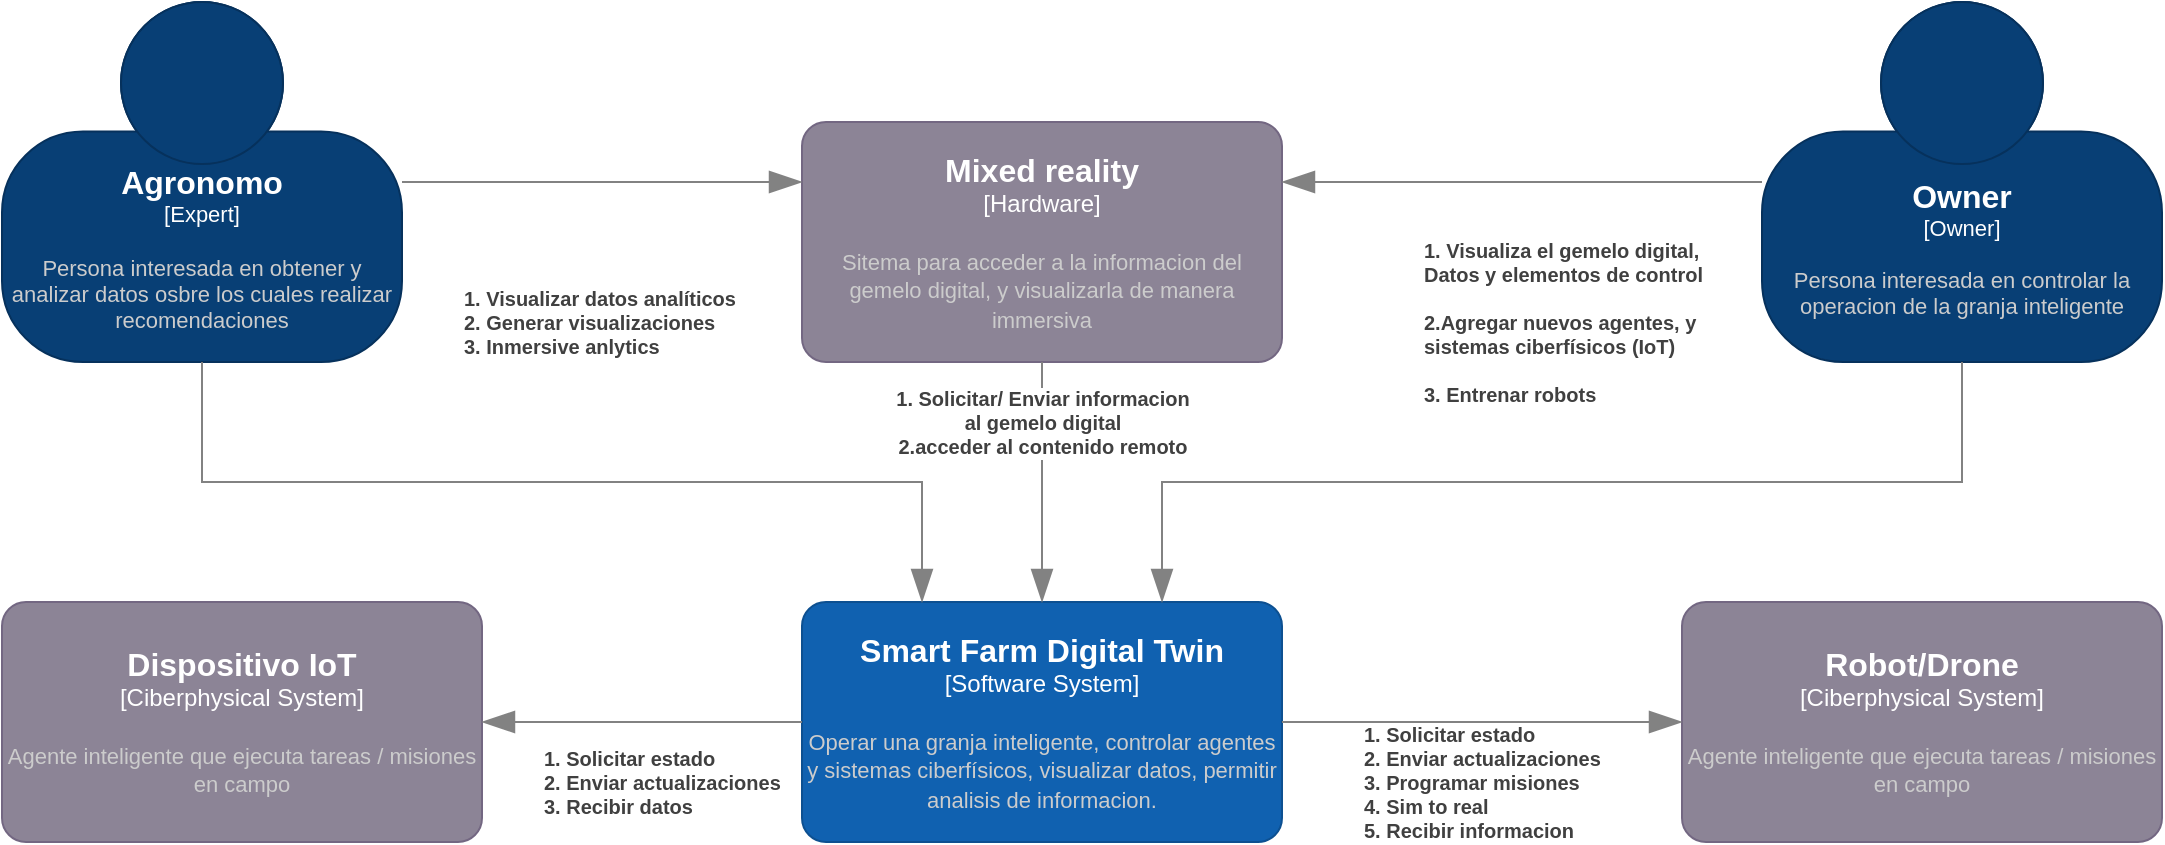 <mxfile version="26.1.1">
  <diagram name="Página-1" id="gn8kh2KxZ_R1n2KwhujD">
    <mxGraphModel dx="1384" dy="754" grid="1" gridSize="10" guides="1" tooltips="1" connect="1" arrows="1" fold="1" page="1" pageScale="1" pageWidth="1100" pageHeight="850" math="0" shadow="0">
      <root>
        <mxCell id="0" />
        <mxCell id="1" parent="0" />
        <object placeholders="1" c4Name="Agronomo" c4Type="Expert" c4Description="Persona interesada en obtener y analizar datos osbre los cuales realizar recomendaciones" label="&lt;font style=&quot;font-size: 16px&quot;&gt;&lt;b&gt;%c4Name%&lt;/b&gt;&lt;/font&gt;&lt;div&gt;[%c4Type%]&lt;/div&gt;&lt;br&gt;&lt;div&gt;&lt;font style=&quot;font-size: 11px&quot;&gt;&lt;font color=&quot;#cccccc&quot;&gt;%c4Description%&lt;/font&gt;&lt;/div&gt;" id="6pzsc7Pld9iMy4xGrffV-1">
          <mxCell style="html=1;fontSize=11;dashed=0;whiteSpace=wrap;fillColor=#083F75;strokeColor=#06315C;fontColor=#ffffff;shape=mxgraph.c4.person2;align=center;metaEdit=1;points=[[0.5,0,0],[1,0.5,0],[1,0.75,0],[0.75,1,0],[0.5,1,0],[0.25,1,0],[0,0.75,0],[0,0.5,0]];resizable=0;" parent="1" vertex="1">
            <mxGeometry x="11" y="60" width="200" height="180" as="geometry" />
          </mxCell>
        </object>
        <object placeholders="1" c4Name="Smart Farm Digital Twin" c4Type="Software System" c4Description="Operar una granja inteligente, controlar agentes y sistemas ciberfísicos, visualizar datos, permitir analisis de informacion." label="&lt;font style=&quot;font-size: 16px&quot;&gt;&lt;b&gt;%c4Name%&lt;/b&gt;&lt;/font&gt;&lt;div&gt;[%c4Type%]&lt;/div&gt;&lt;br&gt;&lt;div&gt;&lt;font style=&quot;font-size: 11px&quot;&gt;&lt;font color=&quot;#cccccc&quot;&gt;%c4Description%&lt;/font&gt;&lt;/div&gt;" id="6pzsc7Pld9iMy4xGrffV-2">
          <mxCell style="rounded=1;whiteSpace=wrap;html=1;labelBackgroundColor=none;fillColor=#1061B0;fontColor=#ffffff;align=center;arcSize=10;strokeColor=#0D5091;metaEdit=1;resizable=0;points=[[0.25,0,0],[0.5,0,0],[0.75,0,0],[1,0.25,0],[1,0.5,0],[1,0.75,0],[0.75,1,0],[0.5,1,0],[0.25,1,0],[0,0.75,0],[0,0.5,0],[0,0.25,0]];" parent="1" vertex="1">
            <mxGeometry x="411" y="360" width="240" height="120" as="geometry" />
          </mxCell>
        </object>
        <object placeholders="1" c4Name="Robot/Drone" c4Type="Ciberphysical System" c4Description="Agente inteligente que ejecuta tareas / misiones en campo" label="&lt;font style=&quot;font-size: 16px&quot;&gt;&lt;b&gt;%c4Name%&lt;/b&gt;&lt;/font&gt;&lt;div&gt;[%c4Type%]&lt;/div&gt;&lt;br&gt;&lt;div&gt;&lt;font style=&quot;font-size: 11px&quot;&gt;&lt;font color=&quot;#cccccc&quot;&gt;%c4Description%&lt;/font&gt;&lt;/div&gt;" id="6pzsc7Pld9iMy4xGrffV-3">
          <mxCell style="rounded=1;whiteSpace=wrap;html=1;labelBackgroundColor=none;fillColor=#8C8496;fontColor=#ffffff;align=center;arcSize=10;strokeColor=#736782;metaEdit=1;resizable=0;points=[[0.25,0,0],[0.5,0,0],[0.75,0,0],[1,0.25,0],[1,0.5,0],[1,0.75,0],[0.75,1,0],[0.5,1,0],[0.25,1,0],[0,0.75,0],[0,0.5,0],[0,0.25,0]];" parent="1" vertex="1">
            <mxGeometry x="851" y="360" width="240" height="120" as="geometry" />
          </mxCell>
        </object>
        <object placeholders="1" c4Name="Dispositivo IoT" c4Type="Ciberphysical System" c4Description="Agente inteligente que ejecuta tareas / misiones en campo" label="&lt;font style=&quot;font-size: 16px&quot;&gt;&lt;b&gt;%c4Name%&lt;/b&gt;&lt;/font&gt;&lt;div&gt;[%c4Type%]&lt;/div&gt;&lt;br&gt;&lt;div&gt;&lt;font style=&quot;font-size: 11px&quot;&gt;&lt;font color=&quot;#cccccc&quot;&gt;%c4Description%&lt;/font&gt;&lt;/div&gt;" id="6pzsc7Pld9iMy4xGrffV-4">
          <mxCell style="rounded=1;whiteSpace=wrap;html=1;labelBackgroundColor=none;fillColor=#8C8496;fontColor=#ffffff;align=center;arcSize=10;strokeColor=#736782;metaEdit=1;resizable=0;points=[[0.25,0,0],[0.5,0,0],[0.75,0,0],[1,0.25,0],[1,0.5,0],[1,0.75,0],[0.75,1,0],[0.5,1,0],[0.25,1,0],[0,0.75,0],[0,0.5,0],[0,0.25,0]];" parent="1" vertex="1">
            <mxGeometry x="11" y="360" width="240" height="120" as="geometry" />
          </mxCell>
        </object>
        <object placeholders="1" c4Name="Owner" c4Type="Owner" c4Description="Persona interesada en controlar la operacion de la granja inteligente" label="&lt;font style=&quot;font-size: 16px&quot;&gt;&lt;b&gt;%c4Name%&lt;/b&gt;&lt;/font&gt;&lt;div&gt;[%c4Type%]&lt;/div&gt;&lt;br&gt;&lt;div&gt;&lt;font style=&quot;font-size: 11px&quot;&gt;&lt;font color=&quot;#cccccc&quot;&gt;%c4Description%&lt;/font&gt;&lt;/div&gt;" id="6pzsc7Pld9iMy4xGrffV-5">
          <mxCell style="html=1;fontSize=11;dashed=0;whiteSpace=wrap;fillColor=#083F75;strokeColor=#06315C;fontColor=#ffffff;shape=mxgraph.c4.person2;align=center;metaEdit=1;points=[[0.5,0,0],[1,0.5,0],[1,0.75,0],[0.75,1,0],[0.5,1,0],[0.25,1,0],[0,0.75,0],[0,0.5,0]];resizable=0;" parent="1" vertex="1">
            <mxGeometry x="891" y="60" width="200" height="180" as="geometry" />
          </mxCell>
        </object>
        <object placeholders="1" c4Name="Mixed reality" c4Type="Hardware" c4Description="Sitema para acceder a la informacion del gemelo digital, y visualizarla de manera immersiva" label="&lt;font style=&quot;font-size: 16px&quot;&gt;&lt;b&gt;%c4Name%&lt;/b&gt;&lt;/font&gt;&lt;div&gt;[%c4Type%]&lt;/div&gt;&lt;br&gt;&lt;div&gt;&lt;font style=&quot;font-size: 11px&quot;&gt;&lt;font color=&quot;#cccccc&quot;&gt;%c4Description%&lt;/font&gt;&lt;/div&gt;" id="6pzsc7Pld9iMy4xGrffV-6">
          <mxCell style="rounded=1;whiteSpace=wrap;html=1;labelBackgroundColor=none;fillColor=#8C8496;fontColor=#ffffff;align=center;arcSize=10;strokeColor=#736782;metaEdit=1;resizable=0;points=[[0.25,0,0],[0.5,0,0],[0.75,0,0],[1,0.25,0],[1,0.5,0],[1,0.75,0],[0.75,1,0],[0.5,1,0],[0.25,1,0],[0,0.75,0],[0,0.5,0],[0,0.25,0]];" parent="1" vertex="1">
            <mxGeometry x="411" y="120" width="240" height="120" as="geometry" />
          </mxCell>
        </object>
        <object placeholders="1" c4Type="Relationship" c4Description="" label="&lt;div style=&quot;text-align: left&quot;&gt;&lt;div style=&quot;text-align: center&quot;&gt;&lt;b&gt;%c4Description%&lt;/b&gt;&lt;/div&gt;" id="MjyfP0t3bz7cJGs8UmeE-6">
          <mxCell style="endArrow=blockThin;html=1;fontSize=10;fontColor=#404040;strokeWidth=1;endFill=1;strokeColor=#828282;elbow=vertical;metaEdit=1;endSize=14;startSize=14;jumpStyle=arc;jumpSize=16;rounded=0;edgeStyle=orthogonalEdgeStyle;exitX=0.5;exitY=1;exitDx=0;exitDy=0;exitPerimeter=0;entryX=0.25;entryY=0;entryDx=0;entryDy=0;entryPerimeter=0;" edge="1" parent="1" source="6pzsc7Pld9iMy4xGrffV-1" target="6pzsc7Pld9iMy4xGrffV-2">
            <mxGeometry width="240" relative="1" as="geometry">
              <mxPoint x="431" y="370" as="sourcePoint" />
              <mxPoint x="671" y="370" as="targetPoint" />
            </mxGeometry>
          </mxCell>
        </object>
        <object placeholders="1" c4Type="Relationship" c4Description="" label="&lt;div style=&quot;text-align: left&quot;&gt;&lt;div style=&quot;text-align: center&quot;&gt;&lt;b&gt;%c4Description%&lt;/b&gt;&lt;/div&gt;" id="MjyfP0t3bz7cJGs8UmeE-7">
          <mxCell style="endArrow=blockThin;html=1;fontSize=10;fontColor=#404040;strokeWidth=1;endFill=1;strokeColor=#828282;elbow=vertical;metaEdit=1;endSize=14;startSize=14;jumpStyle=arc;jumpSize=16;rounded=0;edgeStyle=orthogonalEdgeStyle;exitX=0.5;exitY=1;exitDx=0;exitDy=0;exitPerimeter=0;entryX=0.75;entryY=0;entryDx=0;entryDy=0;entryPerimeter=0;" edge="1" parent="1" source="6pzsc7Pld9iMy4xGrffV-5" target="6pzsc7Pld9iMy4xGrffV-2">
            <mxGeometry width="240" relative="1" as="geometry">
              <mxPoint x="881" y="300" as="sourcePoint" />
              <mxPoint x="1121" y="300" as="targetPoint" />
            </mxGeometry>
          </mxCell>
        </object>
        <object placeholders="1" c4Type="Relationship" c4Description="1. Visualizar datos analíticos&#xa;2. Generar visualizaciones&#xa;3. Inmersive anlytics" label="&lt;div style=&quot;&quot;&gt;&lt;div style=&quot;&quot;&gt;&lt;b&gt;%c4Description%&lt;/b&gt;&lt;/div&gt;&lt;/div&gt;" id="MjyfP0t3bz7cJGs8UmeE-8">
          <mxCell style="endArrow=blockThin;html=1;fontSize=10;fontColor=#404040;strokeWidth=1;endFill=1;strokeColor=#828282;elbow=vertical;metaEdit=1;endSize=14;startSize=14;jumpStyle=arc;jumpSize=16;rounded=0;edgeStyle=orthogonalEdgeStyle;exitX=1;exitY=0.5;exitDx=0;exitDy=0;exitPerimeter=0;entryX=0;entryY=0.25;entryDx=0;entryDy=0;entryPerimeter=0;align=left;" edge="1" parent="1" source="6pzsc7Pld9iMy4xGrffV-1" target="6pzsc7Pld9iMy4xGrffV-6">
            <mxGeometry x="-0.71" y="-70" width="240" relative="1" as="geometry">
              <mxPoint x="321" y="190" as="sourcePoint" />
              <mxPoint x="561" y="190" as="targetPoint" />
              <mxPoint as="offset" />
            </mxGeometry>
          </mxCell>
        </object>
        <object placeholders="1" c4Type="Relationship" c4Description="1. Visualiza el gemelo digital, &#xa;Datos y elementos de control&#xa;&#xa;2.Agregar nuevos agentes, y&#xa;sistemas ciberfísicos (IoT)&#xa;&#xa;3. Entrenar robots" label="&lt;div style=&quot;&quot;&gt;&lt;div style=&quot;&quot;&gt;&lt;b&gt;%c4Description%&lt;/b&gt;&lt;/div&gt;&lt;/div&gt;" id="MjyfP0t3bz7cJGs8UmeE-10">
          <mxCell style="endArrow=blockThin;html=1;fontSize=10;fontColor=#404040;strokeWidth=1;endFill=1;strokeColor=#828282;elbow=vertical;metaEdit=1;endSize=14;startSize=14;jumpStyle=arc;jumpSize=16;rounded=0;edgeStyle=orthogonalEdgeStyle;exitX=0;exitY=0.5;exitDx=0;exitDy=0;exitPerimeter=0;entryX=1;entryY=0.25;entryDx=0;entryDy=0;entryPerimeter=0;align=left;" edge="1" parent="1" source="6pzsc7Pld9iMy4xGrffV-5" target="6pzsc7Pld9iMy4xGrffV-6">
            <mxGeometry x="0.425" y="70" width="240" relative="1" as="geometry">
              <mxPoint x="721" y="210" as="sourcePoint" />
              <mxPoint x="961" y="210" as="targetPoint" />
              <mxPoint as="offset" />
            </mxGeometry>
          </mxCell>
        </object>
        <object placeholders="1" c4Type="Relationship" c4Description="1. Solicitar/ Enviar informacion&#xa; al gemelo digital &#xa;2.acceder al contenido remoto" label="&lt;div style=&quot;text-align: left&quot;&gt;&lt;div style=&quot;text-align: center&quot;&gt;&lt;b&gt;%c4Description%&lt;/b&gt;&lt;/div&gt;" id="MjyfP0t3bz7cJGs8UmeE-12">
          <mxCell style="endArrow=blockThin;html=1;fontSize=10;fontColor=#404040;strokeWidth=1;endFill=1;strokeColor=#828282;elbow=vertical;metaEdit=1;endSize=14;startSize=14;jumpStyle=arc;jumpSize=16;rounded=0;edgeStyle=orthogonalEdgeStyle;exitX=0.5;exitY=1;exitDx=0;exitDy=0;exitPerimeter=0;" edge="1" parent="1" source="6pzsc7Pld9iMy4xGrffV-6" target="6pzsc7Pld9iMy4xGrffV-2">
            <mxGeometry x="-0.5" width="240" relative="1" as="geometry">
              <mxPoint x="431" y="370" as="sourcePoint" />
              <mxPoint x="671" y="370" as="targetPoint" />
              <mxPoint as="offset" />
            </mxGeometry>
          </mxCell>
        </object>
        <object placeholders="1" c4Type="Relationship" c4Description="1. Solicitar estado&#xa;2. Enviar actualizaciones&#xa;3. Programar misiones&#xa;4. Sim to real&#xa;5. Recibir informacion" label="&lt;div style=&quot;&quot;&gt;&lt;div style=&quot;&quot;&gt;&lt;b&gt;%c4Description%&lt;/b&gt;&lt;/div&gt;&lt;/div&gt;" id="MjyfP0t3bz7cJGs8UmeE-13">
          <mxCell style="endArrow=blockThin;html=1;fontSize=10;fontColor=#404040;strokeWidth=1;endFill=1;strokeColor=#828282;elbow=vertical;metaEdit=1;endSize=14;startSize=14;jumpStyle=arc;jumpSize=16;rounded=0;edgeStyle=orthogonalEdgeStyle;exitX=1;exitY=0.5;exitDx=0;exitDy=0;exitPerimeter=0;entryX=0;entryY=0.5;entryDx=0;entryDy=0;entryPerimeter=0;align=left;" edge="1" parent="1" source="6pzsc7Pld9iMy4xGrffV-2" target="6pzsc7Pld9iMy4xGrffV-3">
            <mxGeometry x="-0.61" y="-30" width="240" relative="1" as="geometry">
              <mxPoint x="691" y="540" as="sourcePoint" />
              <mxPoint x="741" y="470" as="targetPoint" />
              <mxPoint as="offset" />
            </mxGeometry>
          </mxCell>
        </object>
        <object placeholders="1" c4Type="Relationship" c4Description="1. Solicitar estado&#xa;2. Enviar actualizaciones&#xa;3. Recibir datos" label="&lt;div style=&quot;&quot;&gt;&lt;div style=&quot;&quot;&gt;&lt;b&gt;%c4Description%&lt;/b&gt;&lt;/div&gt;&lt;/div&gt;" id="MjyfP0t3bz7cJGs8UmeE-14">
          <mxCell style="endArrow=blockThin;html=1;fontSize=10;fontColor=#404040;strokeWidth=1;endFill=1;strokeColor=#828282;elbow=vertical;metaEdit=1;endSize=14;startSize=14;jumpStyle=arc;jumpSize=16;rounded=0;edgeStyle=orthogonalEdgeStyle;exitX=0;exitY=0.5;exitDx=0;exitDy=0;exitPerimeter=0;entryX=1;entryY=0.5;entryDx=0;entryDy=0;entryPerimeter=0;align=left;" edge="1" parent="1" source="6pzsc7Pld9iMy4xGrffV-2" target="6pzsc7Pld9iMy4xGrffV-4">
            <mxGeometry x="0.637" y="30" width="240" relative="1" as="geometry">
              <mxPoint x="311" y="550" as="sourcePoint" />
              <mxPoint x="551" y="550" as="targetPoint" />
              <mxPoint as="offset" />
            </mxGeometry>
          </mxCell>
        </object>
      </root>
    </mxGraphModel>
  </diagram>
</mxfile>
